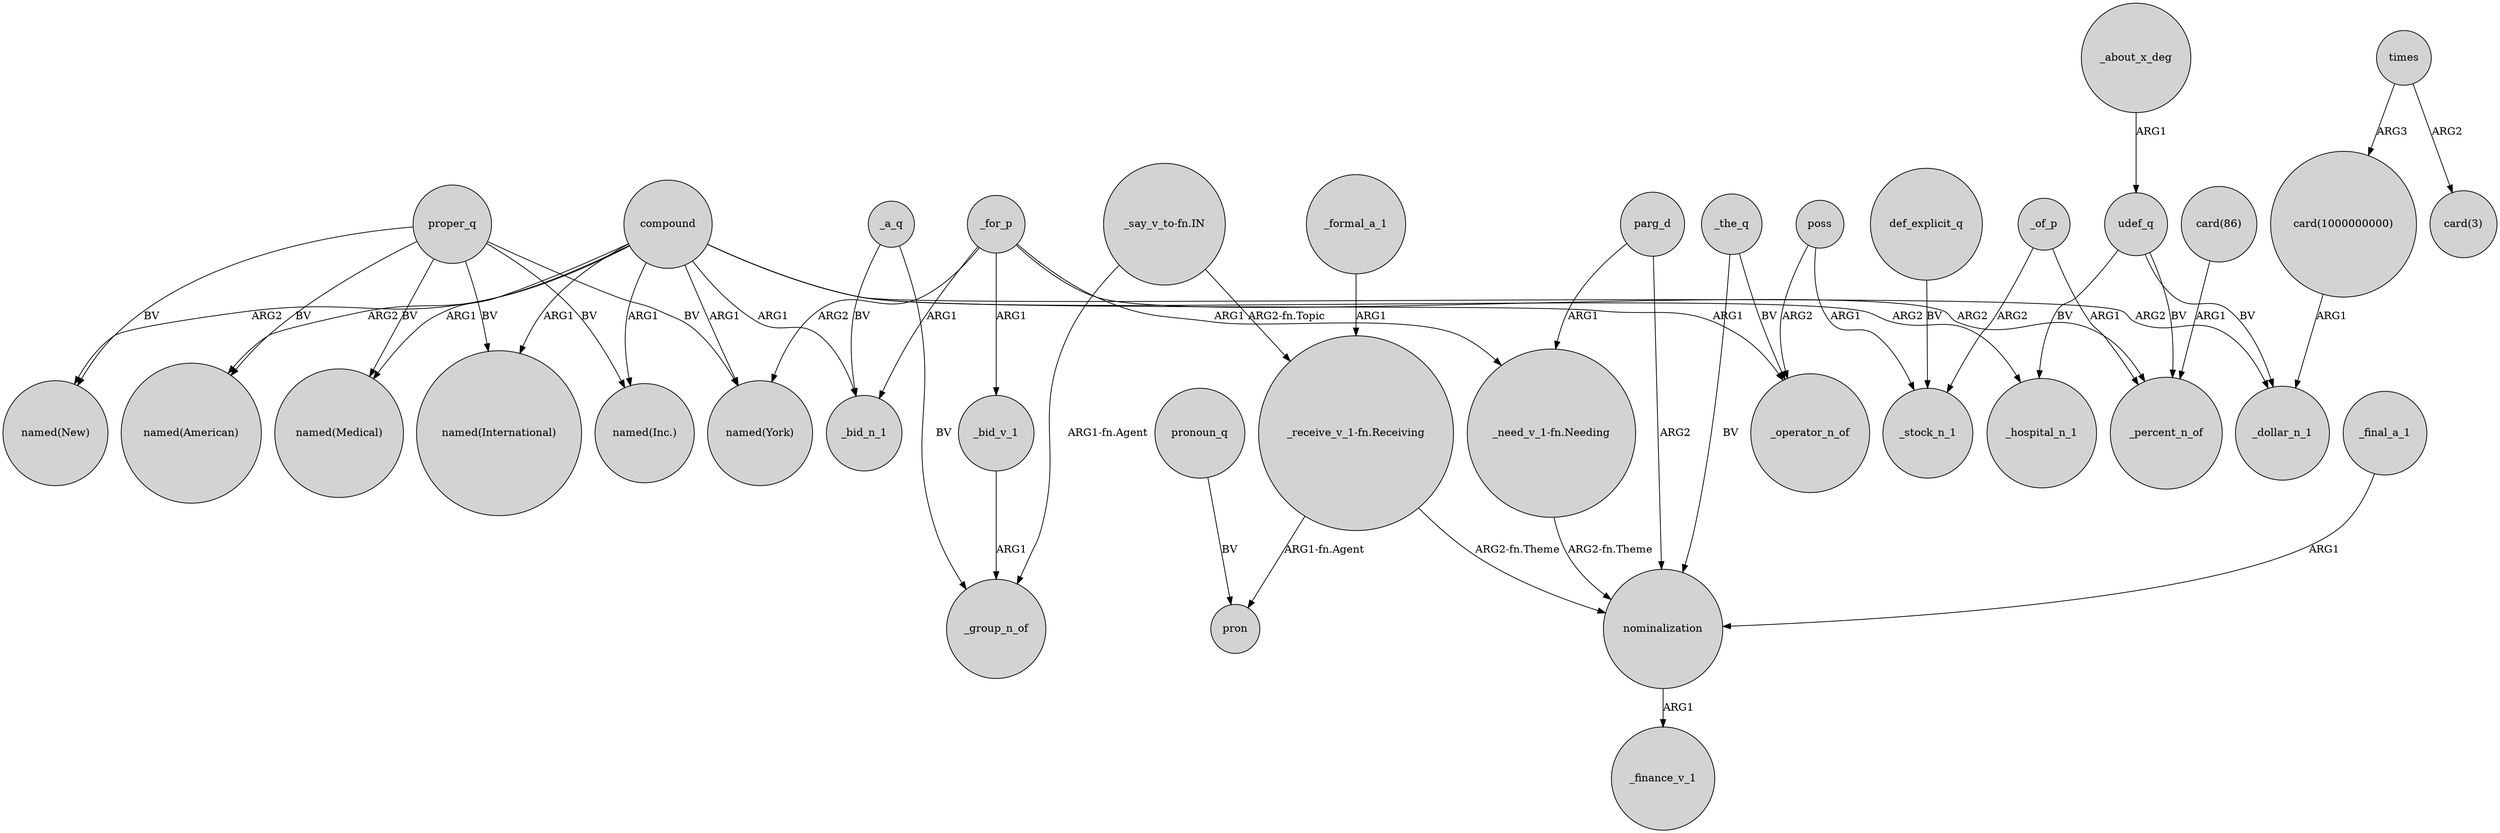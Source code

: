 digraph {
	node [shape=circle style=filled]
	compound -> "named(International)" [label=ARG1]
	"_say_v_to-fn.IN" -> _group_n_of [label="ARG1-fn.Agent"]
	proper_q -> "named(Inc.)" [label=BV]
	_for_p -> "_need_v_1-fn.Needing" [label=ARG1]
	"_say_v_to-fn.IN" -> "_receive_v_1-fn.Receiving" [label="ARG2-fn.Topic"]
	compound -> "named(Medical)" [label=ARG1]
	compound -> "named(New)" [label=ARG2]
	"card(86)" -> _percent_n_of [label=ARG1]
	_for_p -> "named(York)" [label=ARG2]
	_for_p -> _bid_v_1 [label=ARG1]
	proper_q -> "named(American)" [label=BV]
	proper_q -> "named(New)" [label=BV]
	poss -> _stock_n_1 [label=ARG1]
	poss -> _operator_n_of [label=ARG2]
	nominalization -> _finance_v_1 [label=ARG1]
	"_need_v_1-fn.Needing" -> nominalization [label="ARG2-fn.Theme"]
	_about_x_deg -> udef_q [label=ARG1]
	def_explicit_q -> _stock_n_1 [label=BV]
	_the_q -> _operator_n_of [label=BV]
	compound -> "named(American)" [label=ARG2]
	_bid_v_1 -> _group_n_of [label=ARG1]
	times -> "card(1000000000)" [label=ARG3]
	_for_p -> _percent_n_of [label=ARG2]
	"_receive_v_1-fn.Receiving" -> pron [label="ARG1-fn.Agent"]
	_of_p -> _percent_n_of [label=ARG1]
	pronoun_q -> pron [label=BV]
	parg_d -> "_need_v_1-fn.Needing" [label=ARG1]
	compound -> "named(York)" [label=ARG1]
	_final_a_1 -> nominalization [label=ARG1]
	parg_d -> nominalization [label=ARG2]
	compound -> _operator_n_of [label=ARG1]
	_a_q -> _bid_n_1 [label=BV]
	proper_q -> "named(Medical)" [label=BV]
	times -> "card(3)" [label=ARG2]
	_for_p -> _bid_n_1 [label=ARG1]
	_of_p -> _stock_n_1 [label=ARG2]
	udef_q -> _hospital_n_1 [label=BV]
	_a_q -> _group_n_of [label=BV]
	_formal_a_1 -> "_receive_v_1-fn.Receiving" [label=ARG1]
	udef_q -> _percent_n_of [label=BV]
	"card(1000000000)" -> _dollar_n_1 [label=ARG1]
	"_receive_v_1-fn.Receiving" -> nominalization [label="ARG2-fn.Theme"]
	proper_q -> "named(York)" [label=BV]
	compound -> _dollar_n_1 [label=ARG2]
	compound -> _bid_n_1 [label=ARG1]
	compound -> _hospital_n_1 [label=ARG2]
	udef_q -> _dollar_n_1 [label=BV]
	_the_q -> nominalization [label=BV]
	compound -> "named(Inc.)" [label=ARG1]
	proper_q -> "named(International)" [label=BV]
}
